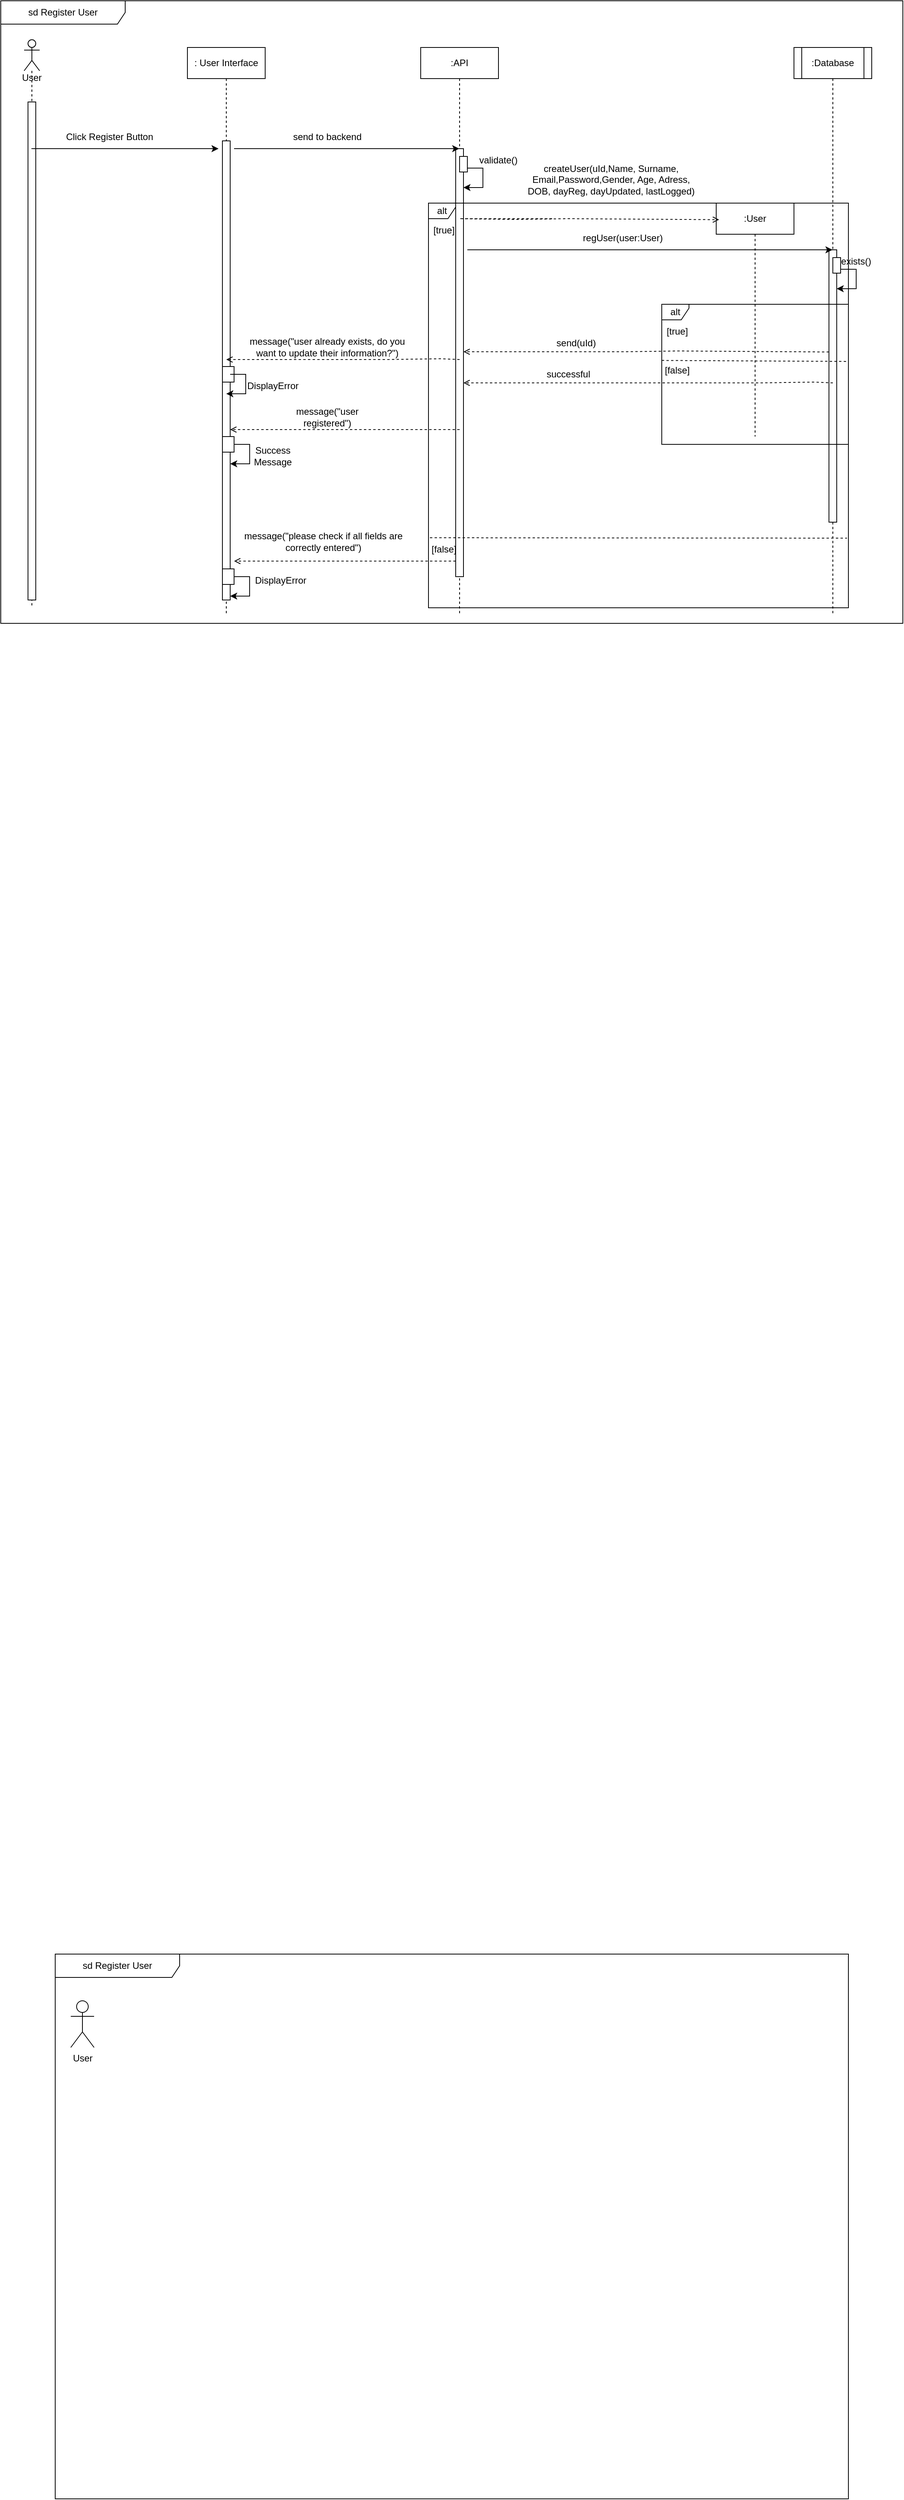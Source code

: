 <mxfile version="26.2.2">
  <diagram name="Page-1" id="GlGpLKQds-qRhlguYNi6">
    <mxGraphModel dx="1894" dy="1822" grid="1" gridSize="10" guides="1" tooltips="1" connect="1" arrows="1" fold="1" page="1" pageScale="1" pageWidth="850" pageHeight="1100" math="0" shadow="0">
      <root>
        <mxCell id="0" />
        <mxCell id="1" parent="0" />
        <mxCell id="T6DtHPbqom4wnW11nf8g-1" value="sd Register User&lt;span style=&quot;color: rgba(0, 0, 0, 0); font-family: monospace; font-size: 0px; text-align: start; text-wrap-mode: nowrap;&quot;&gt;%3CmxGraphModel%3E%3Croot%3E%3CmxCell%20id%3D%220%22%2F%3E%3CmxCell%20id%3D%221%22%20parent%3D%220%22%2F%3E%3CmxCell%20id%3D%222%22%20value%3D%22sd%20Login%22%20style%3D%22shape%3DumlFrame%3BwhiteSpace%3Dwrap%3Bhtml%3D1%3BpointerEvents%3D0%3BrecursiveResize%3D0%3Bcontainer%3D1%3Bcollapsible%3D0%3Bwidth%3D160%3B%22%20vertex%3D%221%22%20parent%3D%221%22%3E%3CmxGeometry%20x%3D%22-70%22%20y%3D%2210%22%20width%3D%221020%22%20height%3D%22700%22%20as%3D%22geometry%22%2F%3E%3C%2FmxCell%3E%3CmxCell%20id%3D%223%22%20value%3D%22User%22%20style%3D%22shape%3DumlActor%3BverticalLabelPosition%3Dbottom%3BverticalAlign%3Dtop%3Bhtml%3D1%3B%22%20vertex%3D%221%22%20parent%3D%222%22%3E%3CmxGeometry%20x%3D%2220%22%20y%3D%2260%22%20width%3D%2230%22%20height%3D%2260%22%20as%3D%22geometry%22%2F%3E%3C%2FmxCell%3E%3C%2Froot%3E%3C%2FmxGraphModel%3E&lt;/span&gt;" style="shape=umlFrame;whiteSpace=wrap;html=1;pointerEvents=0;recursiveResize=0;container=1;collapsible=0;width=160;" parent="1" vertex="1">
          <mxGeometry x="-130" y="-110" width="1160" height="800" as="geometry" />
        </mxCell>
        <mxCell id="T6DtHPbqom4wnW11nf8g-19" value="&amp;nbsp; &amp;nbsp; &amp;nbsp; &amp;nbsp; &amp;nbsp; &amp;nbsp; &amp;nbsp; &amp;nbsp; &amp;nbsp; &amp;nbsp; &amp;nbsp; &amp;nbsp; &amp;nbsp; User" style="shape=umlLifeline;perimeter=lifelinePerimeter;whiteSpace=wrap;html=1;container=1;dropTarget=0;collapsible=0;recursiveResize=0;outlineConnect=0;portConstraint=eastwest;newEdgeStyle={&quot;curved&quot;:0,&quot;rounded&quot;:0};participant=umlActor;" parent="T6DtHPbqom4wnW11nf8g-1" vertex="1">
          <mxGeometry x="30" y="50" width="20" height="730" as="geometry" />
        </mxCell>
        <mxCell id="T6DtHPbqom4wnW11nf8g-25" value="" style="html=1;points=[[0,0,0,0,5],[0,1,0,0,-5],[1,0,0,0,5],[1,1,0,0,-5]];perimeter=orthogonalPerimeter;outlineConnect=0;targetShapes=umlLifeline;portConstraint=eastwest;newEdgeStyle={&quot;curved&quot;:0,&quot;rounded&quot;:0};" parent="T6DtHPbqom4wnW11nf8g-19" vertex="1">
          <mxGeometry x="5" y="80" width="10" height="640" as="geometry" />
        </mxCell>
        <mxCell id="T6DtHPbqom4wnW11nf8g-21" value=":API" style="shape=umlLifeline;perimeter=lifelinePerimeter;whiteSpace=wrap;html=1;container=1;dropTarget=0;collapsible=0;recursiveResize=0;outlineConnect=0;portConstraint=eastwest;newEdgeStyle={&quot;curved&quot;:0,&quot;rounded&quot;:0};" parent="T6DtHPbqom4wnW11nf8g-1" vertex="1">
          <mxGeometry x="540" y="60" width="100" height="730" as="geometry" />
        </mxCell>
        <mxCell id="T6DtHPbqom4wnW11nf8g-35" value="" style="html=1;points=[[0,0,0,0,5],[0,1,0,0,-5],[1,0,0,0,5],[1,1,0,0,-5]];perimeter=orthogonalPerimeter;outlineConnect=0;targetShapes=umlLifeline;portConstraint=eastwest;newEdgeStyle={&quot;curved&quot;:0,&quot;rounded&quot;:0};" parent="T6DtHPbqom4wnW11nf8g-21" vertex="1">
          <mxGeometry x="45" y="130" width="10" height="550" as="geometry" />
        </mxCell>
        <mxCell id="T6DtHPbqom4wnW11nf8g-78" style="edgeStyle=orthogonalEdgeStyle;rounded=0;orthogonalLoop=1;jettySize=auto;html=1;curved=0;exitX=1;exitY=1;exitDx=0;exitDy=-5;exitPerimeter=0;" parent="T6DtHPbqom4wnW11nf8g-21" source="T6DtHPbqom4wnW11nf8g-76" target="T6DtHPbqom4wnW11nf8g-35" edge="1">
          <mxGeometry relative="1" as="geometry">
            <mxPoint x="60" y="180" as="targetPoint" />
            <Array as="points">
              <mxPoint x="80" y="155" />
              <mxPoint x="80" y="180" />
            </Array>
          </mxGeometry>
        </mxCell>
        <mxCell id="T6DtHPbqom4wnW11nf8g-76" value="" style="html=1;points=[[0,0,0,0,5],[0,1,0,0,-5],[1,0,0,0,5],[1,1,0,0,-5]];perimeter=orthogonalPerimeter;outlineConnect=0;targetShapes=umlLifeline;portConstraint=eastwest;newEdgeStyle={&quot;curved&quot;:0,&quot;rounded&quot;:0};" parent="T6DtHPbqom4wnW11nf8g-21" vertex="1">
          <mxGeometry x="50" y="140" width="10" height="20" as="geometry" />
        </mxCell>
        <mxCell id="T6DtHPbqom4wnW11nf8g-20" value=": User Interface" style="shape=umlLifeline;perimeter=lifelinePerimeter;whiteSpace=wrap;html=1;container=1;dropTarget=0;collapsible=0;recursiveResize=0;outlineConnect=0;portConstraint=eastwest;newEdgeStyle={&quot;curved&quot;:0,&quot;rounded&quot;:0};" parent="T6DtHPbqom4wnW11nf8g-1" vertex="1">
          <mxGeometry x="240" y="60" width="100" height="730" as="geometry" />
        </mxCell>
        <mxCell id="T6DtHPbqom4wnW11nf8g-26" value="" style="html=1;points=[[0,0,0,0,5],[0,1,0,0,-5],[1,0,0,0,5],[1,1,0,0,-5]];perimeter=orthogonalPerimeter;outlineConnect=0;targetShapes=umlLifeline;portConstraint=eastwest;newEdgeStyle={&quot;curved&quot;:0,&quot;rounded&quot;:0};" parent="T6DtHPbqom4wnW11nf8g-20" vertex="1">
          <mxGeometry x="45" y="120" width="10" height="590" as="geometry" />
        </mxCell>
        <mxCell id="T6DtHPbqom4wnW11nf8g-105" value="" style="html=1;points=[[0,0,0,0,5],[0,1,0,0,-5],[1,0,0,0,5],[1,1,0,0,-5]];perimeter=orthogonalPerimeter;outlineConnect=0;targetShapes=umlLifeline;portConstraint=eastwest;newEdgeStyle={&quot;curved&quot;:0,&quot;rounded&quot;:0};" parent="T6DtHPbqom4wnW11nf8g-20" vertex="1">
          <mxGeometry x="45" y="410" width="15" height="20" as="geometry" />
        </mxCell>
        <mxCell id="T6DtHPbqom4wnW11nf8g-128" value="" style="html=1;points=[[0,0,0,0,5],[0,1,0,0,-5],[1,0,0,0,5],[1,1,0,0,-5]];perimeter=orthogonalPerimeter;outlineConnect=0;targetShapes=umlLifeline;portConstraint=eastwest;newEdgeStyle={&quot;curved&quot;:0,&quot;rounded&quot;:0};" parent="T6DtHPbqom4wnW11nf8g-20" vertex="1">
          <mxGeometry x="45" y="500" width="15" height="20" as="geometry" />
        </mxCell>
        <mxCell id="Q7TuzkHMrgkAkMYCFhBG-1" value="" style="html=1;points=[[0,0,0,0,5],[0,1,0,0,-5],[1,0,0,0,5],[1,1,0,0,-5]];perimeter=orthogonalPerimeter;outlineConnect=0;targetShapes=umlLifeline;portConstraint=eastwest;newEdgeStyle={&quot;curved&quot;:0,&quot;rounded&quot;:0};" vertex="1" parent="T6DtHPbqom4wnW11nf8g-20">
          <mxGeometry x="45" y="670" width="15" height="20" as="geometry" />
        </mxCell>
        <mxCell id="T6DtHPbqom4wnW11nf8g-22" value=":Database" style="shape=umlLifeline;perimeter=lifelinePerimeter;whiteSpace=wrap;html=1;container=1;dropTarget=0;collapsible=0;recursiveResize=0;outlineConnect=0;portConstraint=eastwest;newEdgeStyle={&quot;curved&quot;:0,&quot;rounded&quot;:0};size=40;" parent="T6DtHPbqom4wnW11nf8g-1" vertex="1">
          <mxGeometry x="1020" y="60" width="100" height="730" as="geometry" />
        </mxCell>
        <mxCell id="T6DtHPbqom4wnW11nf8g-23" value="" style="html=1;points=[[0,0,0,0,5],[0,1,0,0,-5],[1,0,0,0,5],[1,1,0,0,-5]];perimeter=orthogonalPerimeter;outlineConnect=0;targetShapes=umlLifeline;portConstraint=eastwest;newEdgeStyle={&quot;curved&quot;:0,&quot;rounded&quot;:0};" parent="T6DtHPbqom4wnW11nf8g-22" vertex="1">
          <mxGeometry width="10" height="40" as="geometry" />
        </mxCell>
        <mxCell id="T6DtHPbqom4wnW11nf8g-24" value="" style="html=1;points=[[0,0,0,0,5],[0,1,0,0,-5],[1,0,0,0,5],[1,1,0,0,-5]];perimeter=orthogonalPerimeter;outlineConnect=0;targetShapes=umlLifeline;portConstraint=eastwest;newEdgeStyle={&quot;curved&quot;:0,&quot;rounded&quot;:0};" parent="T6DtHPbqom4wnW11nf8g-22" vertex="1">
          <mxGeometry x="90" width="10" height="40" as="geometry" />
        </mxCell>
        <mxCell id="T6DtHPbqom4wnW11nf8g-39" value="" style="html=1;points=[[0,0,0,0,5],[0,1,0,0,-5],[1,0,0,0,5],[1,1,0,0,-5]];perimeter=orthogonalPerimeter;outlineConnect=0;targetShapes=umlLifeline;portConstraint=eastwest;newEdgeStyle={&quot;curved&quot;:0,&quot;rounded&quot;:0};" parent="T6DtHPbqom4wnW11nf8g-22" vertex="1">
          <mxGeometry x="45" y="260" width="10" height="350" as="geometry" />
        </mxCell>
        <mxCell id="T6DtHPbqom4wnW11nf8g-32" value="" style="endArrow=classic;html=1;rounded=0;" parent="T6DtHPbqom4wnW11nf8g-1" edge="1">
          <mxGeometry width="50" height="50" relative="1" as="geometry">
            <mxPoint x="39.447" y="190" as="sourcePoint" />
            <mxPoint x="280" y="190" as="targetPoint" />
            <Array as="points">
              <mxPoint x="80" y="190" />
              <mxPoint x="130" y="190" />
            </Array>
          </mxGeometry>
        </mxCell>
        <mxCell id="T6DtHPbqom4wnW11nf8g-34" value="Click Register Button" style="text;html=1;align=center;verticalAlign=middle;whiteSpace=wrap;rounded=0;" parent="T6DtHPbqom4wnW11nf8g-1" vertex="1">
          <mxGeometry x="80" y="160" width="120" height="30" as="geometry" />
        </mxCell>
        <mxCell id="T6DtHPbqom4wnW11nf8g-37" value="createUser(uId,Name, Surname, Email,Password,Gender, Age, Adress, DOB, dayReg, dayUpdated, lastLogged)" style="text;html=1;align=center;verticalAlign=middle;whiteSpace=wrap;rounded=0;" parent="T6DtHPbqom4wnW11nf8g-1" vertex="1">
          <mxGeometry x="670" y="190" width="230" height="80" as="geometry" />
        </mxCell>
        <mxCell id="T6DtHPbqom4wnW11nf8g-67" value=":User" style="shape=umlLifeline;perimeter=lifelinePerimeter;whiteSpace=wrap;html=1;container=1;dropTarget=0;collapsible=0;recursiveResize=0;outlineConnect=0;portConstraint=eastwest;newEdgeStyle={&quot;edgeStyle&quot;:&quot;elbowEdgeStyle&quot;,&quot;elbow&quot;:&quot;vertical&quot;,&quot;curved&quot;:0,&quot;rounded&quot;:0};" parent="T6DtHPbqom4wnW11nf8g-1" vertex="1">
          <mxGeometry x="920" y="260" width="100" height="300" as="geometry" />
        </mxCell>
        <mxCell id="T6DtHPbqom4wnW11nf8g-74" value="" style="endArrow=classic;html=1;rounded=0;" parent="T6DtHPbqom4wnW11nf8g-1" edge="1">
          <mxGeometry width="50" height="50" relative="1" as="geometry">
            <mxPoint x="600" y="320" as="sourcePoint" />
            <mxPoint x="1069.5" y="320" as="targetPoint" />
            <Array as="points">
              <mxPoint x="840" y="320" />
            </Array>
          </mxGeometry>
        </mxCell>
        <mxCell id="T6DtHPbqom4wnW11nf8g-75" value="regUser(user:User)" style="text;html=1;align=center;verticalAlign=middle;whiteSpace=wrap;rounded=0;" parent="T6DtHPbqom4wnW11nf8g-1" vertex="1">
          <mxGeometry x="770" y="290" width="60" height="30" as="geometry" />
        </mxCell>
        <mxCell id="T6DtHPbqom4wnW11nf8g-79" value="validate()" style="text;html=1;align=center;verticalAlign=middle;whiteSpace=wrap;rounded=0;" parent="T6DtHPbqom4wnW11nf8g-1" vertex="1">
          <mxGeometry x="610" y="190" width="60" height="30" as="geometry" />
        </mxCell>
        <mxCell id="T6DtHPbqom4wnW11nf8g-80" value="alt" style="shape=umlFrame;whiteSpace=wrap;html=1;pointerEvents=0;recursiveResize=0;container=1;collapsible=0;width=35;height=20;" parent="T6DtHPbqom4wnW11nf8g-1" vertex="1">
          <mxGeometry x="550" y="260" width="540" height="520" as="geometry" />
        </mxCell>
        <mxCell id="T6DtHPbqom4wnW11nf8g-73" value="" style="html=1;verticalAlign=bottom;labelBackgroundColor=none;endArrow=open;endFill=0;dashed=1;rounded=0;entryX=0.037;entryY=0.071;entryDx=0;entryDy=0;entryPerimeter=0;" parent="T6DtHPbqom4wnW11nf8g-80" edge="1">
          <mxGeometry width="160" relative="1" as="geometry">
            <mxPoint x="159" y="20" as="sourcePoint" />
            <mxPoint x="373.7" y="21.3" as="targetPoint" />
            <Array as="points">
              <mxPoint x="40" y="20" />
              <mxPoint x="110" y="21" />
              <mxPoint x="180" y="20" />
            </Array>
          </mxGeometry>
        </mxCell>
        <mxCell id="T6DtHPbqom4wnW11nf8g-81" value="[true]" style="text;html=1;align=center;verticalAlign=middle;whiteSpace=wrap;rounded=0;" parent="T6DtHPbqom4wnW11nf8g-80" vertex="1">
          <mxGeometry x="-10" y="20" width="60" height="30" as="geometry" />
        </mxCell>
        <mxCell id="T6DtHPbqom4wnW11nf8g-86" value="alt" style="shape=umlFrame;whiteSpace=wrap;html=1;pointerEvents=0;recursiveResize=0;container=1;collapsible=0;width=35;height=20;" parent="T6DtHPbqom4wnW11nf8g-80" vertex="1">
          <mxGeometry x="300" y="130" width="240" height="180" as="geometry" />
        </mxCell>
        <mxCell id="T6DtHPbqom4wnW11nf8g-88" value="[true]" style="text;html=1;align=center;verticalAlign=middle;whiteSpace=wrap;rounded=0;" parent="T6DtHPbqom4wnW11nf8g-86" vertex="1">
          <mxGeometry x="-10" y="20" width="60" height="30" as="geometry" />
        </mxCell>
        <mxCell id="T6DtHPbqom4wnW11nf8g-98" value="" style="html=1;verticalAlign=bottom;labelBackgroundColor=none;endArrow=open;endFill=0;dashed=1;rounded=0;" parent="T6DtHPbqom4wnW11nf8g-86" target="T6DtHPbqom4wnW11nf8g-35" edge="1">
          <mxGeometry width="160" relative="1" as="geometry">
            <mxPoint x="215.0" y="61.3" as="sourcePoint" />
            <mxPoint x="-121.85" y="60" as="targetPoint" />
            <Array as="points">
              <mxPoint x="21.3" y="60" />
              <mxPoint x="-48.7" y="61" />
            </Array>
          </mxGeometry>
        </mxCell>
        <mxCell id="T6DtHPbqom4wnW11nf8g-122" value="" style="html=1;verticalAlign=bottom;labelBackgroundColor=none;endArrow=open;endFill=0;dashed=1;rounded=0;" parent="T6DtHPbqom4wnW11nf8g-86" target="T6DtHPbqom4wnW11nf8g-35" edge="1">
          <mxGeometry width="160" relative="1" as="geometry">
            <mxPoint x="220" y="101" as="sourcePoint" />
            <mxPoint x="-80" y="101" as="targetPoint" />
            <Array as="points">
              <mxPoint x="196.3" y="100" />
              <mxPoint x="126.3" y="101" />
            </Array>
          </mxGeometry>
        </mxCell>
        <mxCell id="T6DtHPbqom4wnW11nf8g-123" value="" style="endArrow=none;dashed=1;html=1;rounded=0;entryX=0.988;entryY=0.408;entryDx=0;entryDy=0;entryPerimeter=0;" parent="T6DtHPbqom4wnW11nf8g-86" target="T6DtHPbqom4wnW11nf8g-86" edge="1">
          <mxGeometry width="50" height="50" relative="1" as="geometry">
            <mxPoint y="72.16" as="sourcePoint" />
            <mxPoint x="236.4" y="70.0" as="targetPoint" />
          </mxGeometry>
        </mxCell>
        <mxCell id="T6DtHPbqom4wnW11nf8g-124" value="[false]" style="text;html=1;align=center;verticalAlign=middle;whiteSpace=wrap;rounded=0;" parent="T6DtHPbqom4wnW11nf8g-86" vertex="1">
          <mxGeometry x="-10" y="70" width="60" height="30" as="geometry" />
        </mxCell>
        <mxCell id="T6DtHPbqom4wnW11nf8g-89" value="" style="html=1;points=[[0,0,0,0,5],[0,1,0,0,-5],[1,0,0,0,5],[1,1,0,0,-5]];perimeter=orthogonalPerimeter;outlineConnect=0;targetShapes=umlLifeline;portConstraint=eastwest;newEdgeStyle={&quot;curved&quot;:0,&quot;rounded&quot;:0};" parent="T6DtHPbqom4wnW11nf8g-80" vertex="1">
          <mxGeometry x="520" y="70" width="10" height="20" as="geometry" />
        </mxCell>
        <mxCell id="T6DtHPbqom4wnW11nf8g-85" value="" style="endArrow=none;dashed=1;html=1;rounded=0;exitX=0;exitY=0.722;exitDx=0;exitDy=0;exitPerimeter=0;entryX=0.993;entryY=0.723;entryDx=0;entryDy=0;entryPerimeter=0;" parent="T6DtHPbqom4wnW11nf8g-80" edge="1">
          <mxGeometry width="50" height="50" relative="1" as="geometry">
            <mxPoint x="1.89" y="430" as="sourcePoint" />
            <mxPoint x="538.11" y="430.52" as="targetPoint" />
          </mxGeometry>
        </mxCell>
        <mxCell id="T6DtHPbqom4wnW11nf8g-95" value="[false]" style="text;html=1;align=center;verticalAlign=middle;whiteSpace=wrap;rounded=0;" parent="T6DtHPbqom4wnW11nf8g-80" vertex="1">
          <mxGeometry x="-10" y="430" width="60" height="30" as="geometry" />
        </mxCell>
        <mxCell id="T6DtHPbqom4wnW11nf8g-100" value="send(uId)" style="text;html=1;align=center;verticalAlign=middle;whiteSpace=wrap;rounded=0;" parent="T6DtHPbqom4wnW11nf8g-80" vertex="1">
          <mxGeometry x="160" y="165" width="60" height="30" as="geometry" />
        </mxCell>
        <mxCell id="T6DtHPbqom4wnW11nf8g-126" value="successful" style="text;html=1;align=center;verticalAlign=middle;whiteSpace=wrap;rounded=0;" parent="T6DtHPbqom4wnW11nf8g-80" vertex="1">
          <mxGeometry x="150" y="205" width="60" height="30" as="geometry" />
        </mxCell>
        <mxCell id="T6DtHPbqom4wnW11nf8g-83" value="" style="endArrow=classic;html=1;rounded=0;" parent="T6DtHPbqom4wnW11nf8g-1" edge="1">
          <mxGeometry width="50" height="50" relative="1" as="geometry">
            <mxPoint x="300" y="190" as="sourcePoint" />
            <mxPoint x="589.5" y="190.0" as="targetPoint" />
            <Array as="points">
              <mxPoint x="330.5" y="190" />
              <mxPoint x="380.5" y="190" />
            </Array>
          </mxGeometry>
        </mxCell>
        <mxCell id="T6DtHPbqom4wnW11nf8g-84" value="send to backend" style="text;html=1;align=center;verticalAlign=middle;whiteSpace=wrap;rounded=0;" parent="T6DtHPbqom4wnW11nf8g-1" vertex="1">
          <mxGeometry x="360" y="160" width="120" height="30" as="geometry" />
        </mxCell>
        <mxCell id="T6DtHPbqom4wnW11nf8g-91" style="edgeStyle=orthogonalEdgeStyle;rounded=0;orthogonalLoop=1;jettySize=auto;html=1;curved=0;exitX=1;exitY=1;exitDx=0;exitDy=-5;exitPerimeter=0;" parent="T6DtHPbqom4wnW11nf8g-1" source="T6DtHPbqom4wnW11nf8g-89" target="T6DtHPbqom4wnW11nf8g-39" edge="1">
          <mxGeometry relative="1" as="geometry">
            <Array as="points">
              <mxPoint x="1100" y="345" />
              <mxPoint x="1100" y="370" />
            </Array>
          </mxGeometry>
        </mxCell>
        <mxCell id="T6DtHPbqom4wnW11nf8g-94" value="exists()" style="text;html=1;align=center;verticalAlign=middle;whiteSpace=wrap;rounded=0;" parent="T6DtHPbqom4wnW11nf8g-1" vertex="1">
          <mxGeometry x="1070" y="320" width="60" height="30" as="geometry" />
        </mxCell>
        <mxCell id="T6DtHPbqom4wnW11nf8g-101" value="" style="html=1;verticalAlign=bottom;labelBackgroundColor=none;endArrow=open;endFill=0;dashed=1;rounded=0;" parent="T6DtHPbqom4wnW11nf8g-1" edge="1">
          <mxGeometry width="160" relative="1" as="geometry">
            <mxPoint x="590" y="461" as="sourcePoint" />
            <mxPoint x="290" y="461" as="targetPoint" />
            <Array as="points">
              <mxPoint x="566.3" y="460" />
              <mxPoint x="496.3" y="461" />
            </Array>
          </mxGeometry>
        </mxCell>
        <mxCell id="T6DtHPbqom4wnW11nf8g-102" value="message(&quot;user already exists, do you want to update their information?&quot;)" style="text;html=1;align=center;verticalAlign=middle;whiteSpace=wrap;rounded=0;" parent="T6DtHPbqom4wnW11nf8g-1" vertex="1">
          <mxGeometry x="310" y="430" width="220" height="30" as="geometry" />
        </mxCell>
        <mxCell id="T6DtHPbqom4wnW11nf8g-120" style="edgeStyle=orthogonalEdgeStyle;rounded=0;orthogonalLoop=1;jettySize=auto;html=1;curved=0;exitX=1;exitY=1;exitDx=0;exitDy=-5;exitPerimeter=0;" parent="T6DtHPbqom4wnW11nf8g-1" edge="1">
          <mxGeometry relative="1" as="geometry">
            <mxPoint x="295" y="480" as="sourcePoint" />
            <mxPoint x="290" y="505" as="targetPoint" />
            <Array as="points">
              <mxPoint x="315" y="480" />
              <mxPoint x="315" y="505" />
            </Array>
          </mxGeometry>
        </mxCell>
        <mxCell id="T6DtHPbqom4wnW11nf8g-121" value="DisplayError" style="text;html=1;align=center;verticalAlign=middle;whiteSpace=wrap;rounded=0;" parent="T6DtHPbqom4wnW11nf8g-1" vertex="1">
          <mxGeometry x="320" y="480" width="60" height="30" as="geometry" />
        </mxCell>
        <mxCell id="T6DtHPbqom4wnW11nf8g-127" value="" style="html=1;verticalAlign=bottom;labelBackgroundColor=none;endArrow=open;endFill=0;dashed=1;rounded=0;" parent="T6DtHPbqom4wnW11nf8g-1" edge="1">
          <mxGeometry width="160" relative="1" as="geometry">
            <mxPoint x="590" y="551" as="sourcePoint" />
            <mxPoint x="295" y="551" as="targetPoint" />
            <Array as="points">
              <mxPoint x="580" y="551" />
            </Array>
          </mxGeometry>
        </mxCell>
        <mxCell id="T6DtHPbqom4wnW11nf8g-129" style="edgeStyle=orthogonalEdgeStyle;rounded=0;orthogonalLoop=1;jettySize=auto;html=1;curved=0;exitX=1;exitY=1;exitDx=0;exitDy=-5;exitPerimeter=0;" parent="T6DtHPbqom4wnW11nf8g-1" edge="1">
          <mxGeometry relative="1" as="geometry">
            <mxPoint x="300.05" y="570" as="sourcePoint" />
            <mxPoint x="295.05" y="595" as="targetPoint" />
            <Array as="points">
              <mxPoint x="320.05" y="570" />
              <mxPoint x="320.05" y="595" />
            </Array>
          </mxGeometry>
        </mxCell>
        <mxCell id="T6DtHPbqom4wnW11nf8g-130" value="Success Message" style="text;html=1;align=center;verticalAlign=middle;whiteSpace=wrap;rounded=0;" parent="T6DtHPbqom4wnW11nf8g-1" vertex="1">
          <mxGeometry x="320" y="570" width="60" height="30" as="geometry" />
        </mxCell>
        <mxCell id="T6DtHPbqom4wnW11nf8g-131" value="" style="html=1;verticalAlign=bottom;labelBackgroundColor=none;endArrow=open;endFill=0;dashed=1;rounded=0;" parent="T6DtHPbqom4wnW11nf8g-1" edge="1">
          <mxGeometry width="160" relative="1" as="geometry">
            <mxPoint x="585" y="720" as="sourcePoint" />
            <mxPoint x="300" y="720" as="targetPoint" />
            <Array as="points">
              <mxPoint x="575" y="720" />
            </Array>
          </mxGeometry>
        </mxCell>
        <mxCell id="T6DtHPbqom4wnW11nf8g-133" value="message(&quot;user registered&quot;)" style="text;html=1;align=center;verticalAlign=middle;whiteSpace=wrap;rounded=0;" parent="T6DtHPbqom4wnW11nf8g-1" vertex="1">
          <mxGeometry x="350" y="520" width="140" height="30" as="geometry" />
        </mxCell>
        <mxCell id="T6DtHPbqom4wnW11nf8g-134" value="message(&quot;please check if all fields are correctly entered&quot;)" style="text;html=1;align=center;verticalAlign=middle;whiteSpace=wrap;rounded=0;" parent="T6DtHPbqom4wnW11nf8g-1" vertex="1">
          <mxGeometry x="300" y="680" width="230" height="30" as="geometry" />
        </mxCell>
        <mxCell id="Q7TuzkHMrgkAkMYCFhBG-2" style="edgeStyle=orthogonalEdgeStyle;rounded=0;orthogonalLoop=1;jettySize=auto;html=1;curved=0;exitX=1;exitY=1;exitDx=0;exitDy=-5;exitPerimeter=0;" edge="1" parent="T6DtHPbqom4wnW11nf8g-1">
          <mxGeometry relative="1" as="geometry">
            <mxPoint x="300" y="740" as="sourcePoint" />
            <mxPoint x="295" y="765" as="targetPoint" />
            <Array as="points">
              <mxPoint x="320" y="740" />
              <mxPoint x="320" y="765" />
            </Array>
          </mxGeometry>
        </mxCell>
        <mxCell id="Q7TuzkHMrgkAkMYCFhBG-3" value="DisplayError" style="text;html=1;align=center;verticalAlign=middle;whiteSpace=wrap;rounded=0;" vertex="1" parent="T6DtHPbqom4wnW11nf8g-1">
          <mxGeometry x="330" y="730" width="60" height="30" as="geometry" />
        </mxCell>
        <mxCell id="T6DtHPbqom4wnW11nf8g-16" value="sd Register User&lt;span style=&quot;color: rgba(0, 0, 0, 0); font-family: monospace; font-size: 0px; text-align: start; text-wrap-mode: nowrap;&quot;&gt;%3CmxGraphModel%3E%3Croot%3E%3CmxCell%20id%3D%220%22%2F%3E%3CmxCell%20id%3D%221%22%20parent%3D%220%22%2F%3E%3CmxCell%20id%3D%222%22%20value%3D%22sd%20Login%22%20style%3D%22shape%3DumlFrame%3BwhiteSpace%3Dwrap%3Bhtml%3D1%3BpointerEvents%3D0%3BrecursiveResize%3D0%3Bcontainer%3D1%3Bcollapsible%3D0%3Bwidth%3D160%3B%22%20vertex%3D%221%22%20parent%3D%221%22%3E%3CmxGeometry%20x%3D%22-70%22%20y%3D%2210%22%20width%3D%221020%22%20height%3D%22700%22%20as%3D%22geometry%22%2F%3E%3C%2FmxCell%3E%3CmxCell%20id%3D%223%22%20value%3D%22User%22%20style%3D%22shape%3DumlActor%3BverticalLabelPosition%3Dbottom%3BverticalAlign%3Dtop%3Bhtml%3D1%3B%22%20vertex%3D%221%22%20parent%3D%222%22%3E%3CmxGeometry%20x%3D%2220%22%20y%3D%2260%22%20width%3D%2230%22%20height%3D%2260%22%20as%3D%22geometry%22%2F%3E%3C%2FmxCell%3E%3C%2Froot%3E%3C%2FmxGraphModel%3E&lt;/span&gt;" style="shape=umlFrame;whiteSpace=wrap;html=1;pointerEvents=0;recursiveResize=0;container=1;collapsible=0;width=160;" parent="1" vertex="1">
          <mxGeometry x="-60" y="2400" width="1020" height="700" as="geometry" />
        </mxCell>
        <mxCell id="T6DtHPbqom4wnW11nf8g-17" value="User" style="shape=umlActor;verticalLabelPosition=bottom;verticalAlign=top;html=1;" parent="T6DtHPbqom4wnW11nf8g-16" vertex="1">
          <mxGeometry x="20" y="60" width="30" height="60" as="geometry" />
        </mxCell>
      </root>
    </mxGraphModel>
  </diagram>
</mxfile>
